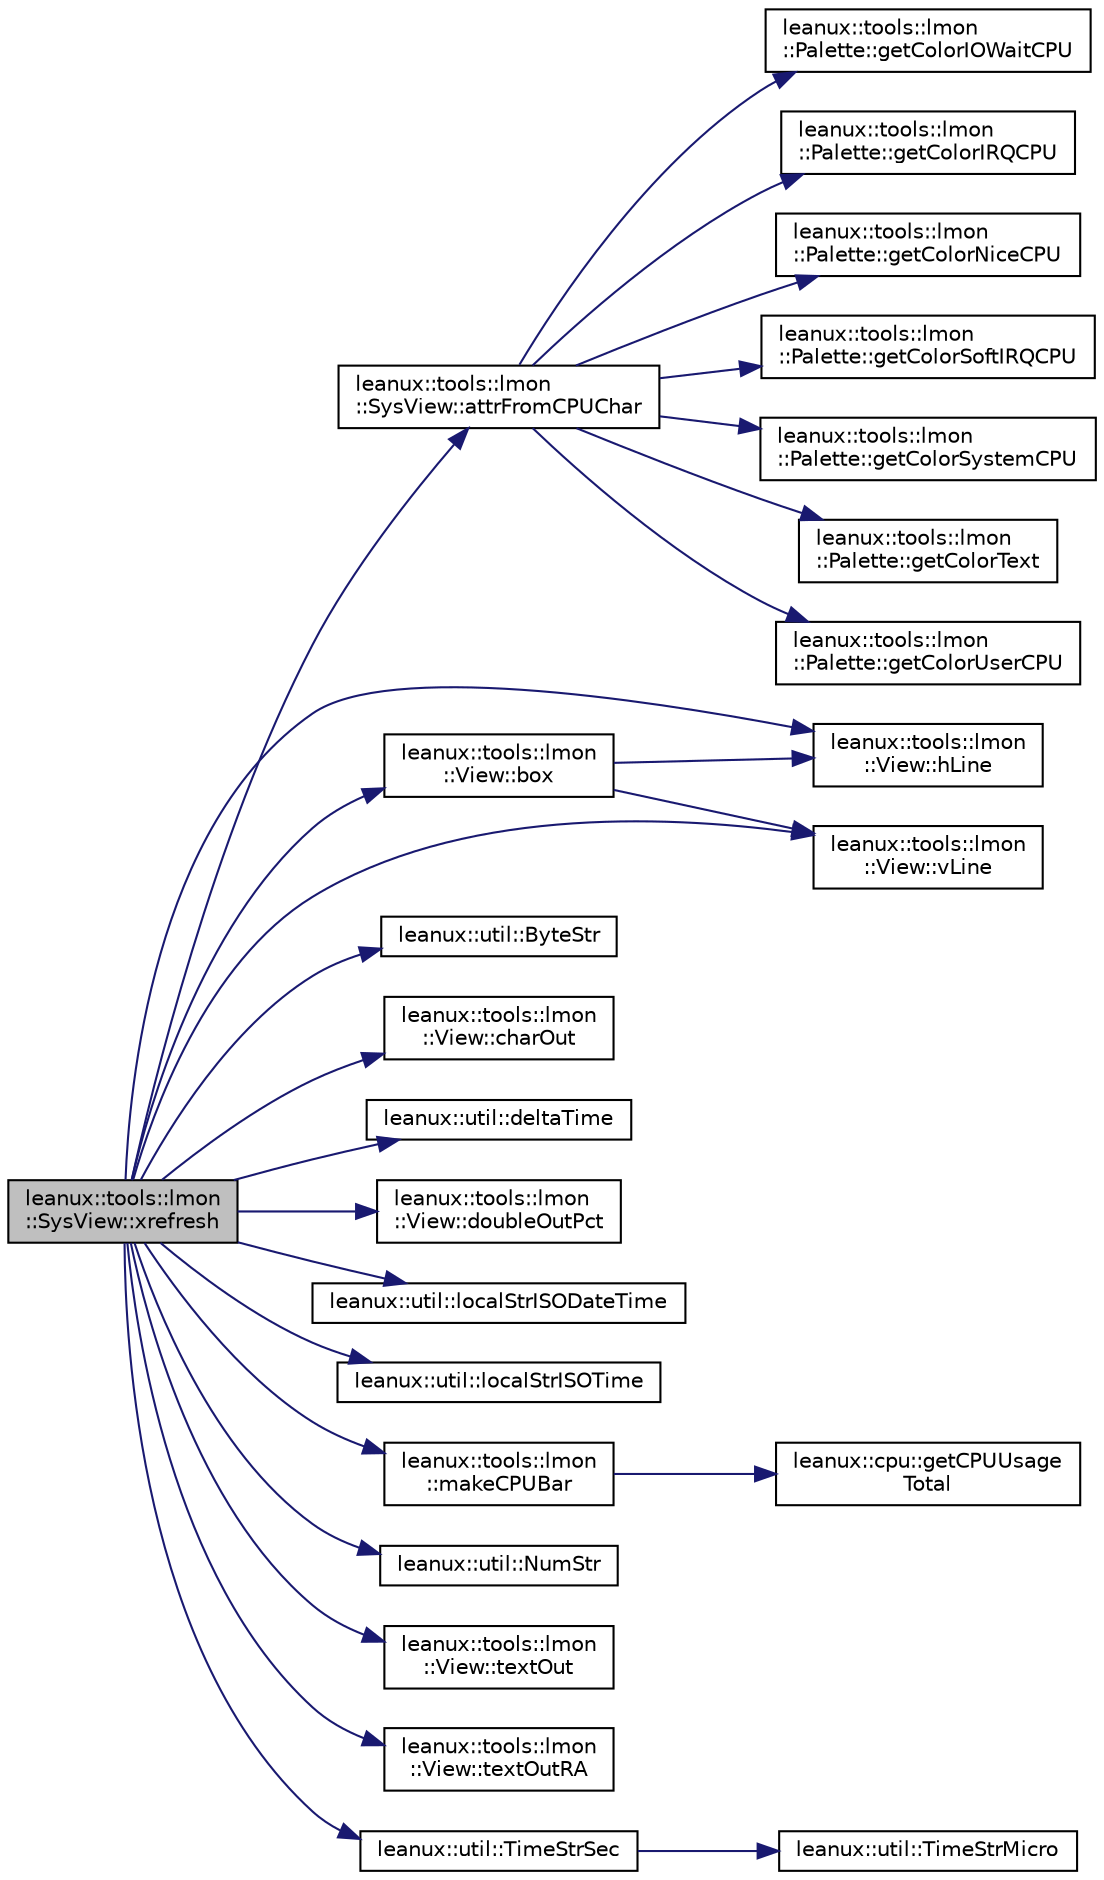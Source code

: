 digraph "leanux::tools::lmon::SysView::xrefresh"
{
 // LATEX_PDF_SIZE
  bgcolor="transparent";
  edge [fontname="Helvetica",fontsize="10",labelfontname="Helvetica",labelfontsize="10"];
  node [fontname="Helvetica",fontsize="10",shape=record];
  rankdir="LR";
  Node1 [label="leanux::tools::lmon\l::SysView::xrefresh",height=0.2,width=0.4,color="black", fillcolor="grey75", style="filled", fontcolor="black",tooltip="refresh (redraw) the View."];
  Node1 -> Node2 [color="midnightblue",fontsize="10",style="solid",fontname="Helvetica"];
  Node2 [label="leanux::tools::lmon\l::SysView::attrFromCPUChar",height=0.2,width=0.4,color="black",URL="$classleanux_1_1tools_1_1lmon_1_1SysView.html#a01702243a446d6a32114b87b8c4d399b",tooltip="Get ncurses display attributes depending on the type of CPU chararcter."];
  Node2 -> Node3 [color="midnightblue",fontsize="10",style="solid",fontname="Helvetica"];
  Node3 [label="leanux::tools::lmon\l::Palette::getColorIOWaitCPU",height=0.2,width=0.4,color="black",URL="$classleanux_1_1tools_1_1lmon_1_1Palette.html#abcc1d443c427ea0fb12c091d50beca7b",tooltip="get iowait color."];
  Node2 -> Node4 [color="midnightblue",fontsize="10",style="solid",fontname="Helvetica"];
  Node4 [label="leanux::tools::lmon\l::Palette::getColorIRQCPU",height=0.2,width=0.4,color="black",URL="$classleanux_1_1tools_1_1lmon_1_1Palette.html#a8f435fa57b81b36b8abc7ce50e8b3d94",tooltip="get irq color."];
  Node2 -> Node5 [color="midnightblue",fontsize="10",style="solid",fontname="Helvetica"];
  Node5 [label="leanux::tools::lmon\l::Palette::getColorNiceCPU",height=0.2,width=0.4,color="black",URL="$classleanux_1_1tools_1_1lmon_1_1Palette.html#a5f264f21e7c12361c5795ddf3bd40316",tooltip="get nice cpu color."];
  Node2 -> Node6 [color="midnightblue",fontsize="10",style="solid",fontname="Helvetica"];
  Node6 [label="leanux::tools::lmon\l::Palette::getColorSoftIRQCPU",height=0.2,width=0.4,color="black",URL="$classleanux_1_1tools_1_1lmon_1_1Palette.html#a514e98a0145d9fcb8d076539560515b6",tooltip="get softirq color."];
  Node2 -> Node7 [color="midnightblue",fontsize="10",style="solid",fontname="Helvetica"];
  Node7 [label="leanux::tools::lmon\l::Palette::getColorSystemCPU",height=0.2,width=0.4,color="black",URL="$classleanux_1_1tools_1_1lmon_1_1Palette.html#a53c5c7a5af2f20e612813be65b318c50",tooltip="get system cpu color."];
  Node2 -> Node8 [color="midnightblue",fontsize="10",style="solid",fontname="Helvetica"];
  Node8 [label="leanux::tools::lmon\l::Palette::getColorText",height=0.2,width=0.4,color="black",URL="$classleanux_1_1tools_1_1lmon_1_1Palette.html#a56ffcc2e0532e3dc92220cba0e631d0a",tooltip="get normal text color."];
  Node2 -> Node9 [color="midnightblue",fontsize="10",style="solid",fontname="Helvetica"];
  Node9 [label="leanux::tools::lmon\l::Palette::getColorUserCPU",height=0.2,width=0.4,color="black",URL="$classleanux_1_1tools_1_1lmon_1_1Palette.html#a986c0cb7317865070b13d5fe3ffe7494",tooltip="get user cpu color."];
  Node1 -> Node10 [color="midnightblue",fontsize="10",style="solid",fontname="Helvetica"];
  Node10 [label="leanux::tools::lmon\l::View::box",height=0.2,width=0.4,color="black",URL="$classleanux_1_1tools_1_1lmon_1_1View.html#aaa8ca71eb57cb60dc0f909da68329a65",tooltip="Draw a box."];
  Node10 -> Node11 [color="midnightblue",fontsize="10",style="solid",fontname="Helvetica"];
  Node11 [label="leanux::tools::lmon\l::View::hLine",height=0.2,width=0.4,color="black",URL="$classleanux_1_1tools_1_1lmon_1_1View.html#ad4bf2613d86d8fd5d95fc2b09103a9dc",tooltip="Draw a horizontal line."];
  Node10 -> Node12 [color="midnightblue",fontsize="10",style="solid",fontname="Helvetica"];
  Node12 [label="leanux::tools::lmon\l::View::vLine",height=0.2,width=0.4,color="black",URL="$classleanux_1_1tools_1_1lmon_1_1View.html#a625d1c34066c820a2d6711fb0563b426",tooltip="Draw a vertical line."];
  Node1 -> Node13 [color="midnightblue",fontsize="10",style="solid",fontname="Helvetica"];
  Node13 [label="leanux::util::ByteStr",height=0.2,width=0.4,color="black",URL="$namespaceleanux_1_1util.html#a979843e3d99f053101f902ec38985833",tooltip="convert a byte value to pretty print string."];
  Node1 -> Node14 [color="midnightblue",fontsize="10",style="solid",fontname="Helvetica"];
  Node14 [label="leanux::tools::lmon\l::View::charOut",height=0.2,width=0.4,color="black",URL="$classleanux_1_1tools_1_1lmon_1_1View.html#a203c42675ae0d185ab57a8a556f6b9bb",tooltip="Write character ch at x,y with display attrs."];
  Node1 -> Node15 [color="midnightblue",fontsize="10",style="solid",fontname="Helvetica"];
  Node15 [label="leanux::util::deltaTime",height=0.2,width=0.4,color="black",URL="$namespaceleanux_1_1util.html#a4837f2d09bfda41e98223427201d04e2",tooltip="Return the deltaof two timevals in seconds."];
  Node1 -> Node16 [color="midnightblue",fontsize="10",style="solid",fontname="Helvetica"];
  Node16 [label="leanux::tools::lmon\l::View::doubleOutPct",height=0.2,width=0.4,color="black",URL="$classleanux_1_1tools_1_1lmon_1_1View.html#ae8e5d7620a79bf0831c563abea43ea6f",tooltip="Write double as a percentage x,y with display attrs."];
  Node1 -> Node11 [color="midnightblue",fontsize="10",style="solid",fontname="Helvetica"];
  Node1 -> Node17 [color="midnightblue",fontsize="10",style="solid",fontname="Helvetica"];
  Node17 [label="leanux::util::localStrISODateTime",height=0.2,width=0.4,color="black",URL="$namespaceleanux_1_1util.html#a64591c1e5e2afd7e676c51c08d3cf315",tooltip="Return current local time in ISO format; YYYY-MM-DD HH24:MI:SS."];
  Node1 -> Node18 [color="midnightblue",fontsize="10",style="solid",fontname="Helvetica"];
  Node18 [label="leanux::util::localStrISOTime",height=0.2,width=0.4,color="black",URL="$namespaceleanux_1_1util.html#a2ad50fb3feb828504bf9c9a597ee9c43",tooltip=" "];
  Node1 -> Node19 [color="midnightblue",fontsize="10",style="solid",fontname="Helvetica"];
  Node19 [label="leanux::tools::lmon\l::makeCPUBar",height=0.2,width=0.4,color="black",URL="$namespaceleanux_1_1tools_1_1lmon.html#a85ae7434eb396ed84307a15724c790c0",tooltip="create a (vertical) CPU bar string from the CPUStat for terminal-based output."];
  Node19 -> Node20 [color="midnightblue",fontsize="10",style="solid",fontname="Helvetica"];
  Node20 [label="leanux::cpu::getCPUUsage\lTotal",height=0.2,width=0.4,color="black",URL="$namespaceleanux_1_1cpu.html#a3b1bbe660ecf384b94d5915f3d90e2b7",tooltip="Compute the total amount of CPU time in stat."];
  Node1 -> Node21 [color="midnightblue",fontsize="10",style="solid",fontname="Helvetica"];
  Node21 [label="leanux::util::NumStr",height=0.2,width=0.4,color="black",URL="$namespaceleanux_1_1util.html#a0c9555d36d9264d1f0cd246c8ba6da28",tooltip="Convert a double (real number) to a pretty print string."];
  Node1 -> Node22 [color="midnightblue",fontsize="10",style="solid",fontname="Helvetica"];
  Node22 [label="leanux::tools::lmon\l::View::textOut",height=0.2,width=0.4,color="black",URL="$classleanux_1_1tools_1_1lmon_1_1View.html#a2f37f251e8f17c1e11536b368fd66ec8",tooltip="Write text at x,y with display attrs."];
  Node1 -> Node23 [color="midnightblue",fontsize="10",style="solid",fontname="Helvetica"];
  Node23 [label="leanux::tools::lmon\l::View::textOutRA",height=0.2,width=0.4,color="black",URL="$classleanux_1_1tools_1_1lmon_1_1View.html#a930069be2a250f759dd9d034bc559a71",tooltip="Draw text right-adjusted."];
  Node1 -> Node24 [color="midnightblue",fontsize="10",style="solid",fontname="Helvetica"];
  Node24 [label="leanux::util::TimeStrSec",height=0.2,width=0.4,color="black",URL="$namespaceleanux_1_1util.html#a377ec19addd5d3ca3ecee9a2591f6458",tooltip="convert a time duration in seconds to a pretty print string."];
  Node24 -> Node25 [color="midnightblue",fontsize="10",style="solid",fontname="Helvetica"];
  Node25 [label="leanux::util::TimeStrMicro",height=0.2,width=0.4,color="black",URL="$namespaceleanux_1_1util.html#a5178387ce32054e1c460c69b44d8219b",tooltip="convert a time duration in microseconds to a pretty print string."];
  Node1 -> Node12 [color="midnightblue",fontsize="10",style="solid",fontname="Helvetica"];
}
